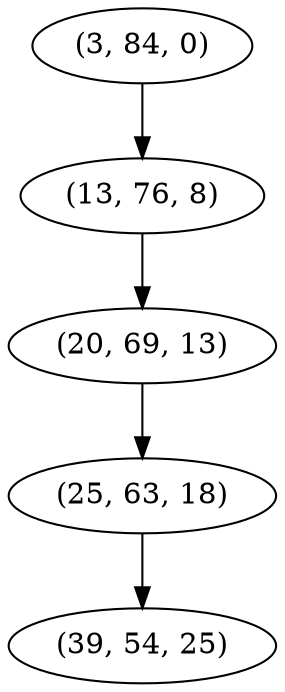 digraph tree {
    "(3, 84, 0)";
    "(13, 76, 8)";
    "(20, 69, 13)";
    "(25, 63, 18)";
    "(39, 54, 25)";
    "(3, 84, 0)" -> "(13, 76, 8)";
    "(13, 76, 8)" -> "(20, 69, 13)";
    "(20, 69, 13)" -> "(25, 63, 18)";
    "(25, 63, 18)" -> "(39, 54, 25)";
}
